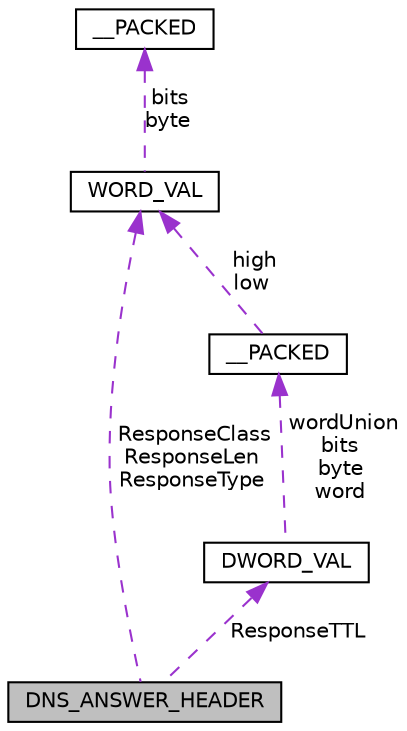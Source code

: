 digraph "DNS_ANSWER_HEADER"
{
  edge [fontname="Helvetica",fontsize="10",labelfontname="Helvetica",labelfontsize="10"];
  node [fontname="Helvetica",fontsize="10",shape=record];
  Node1 [label="DNS_ANSWER_HEADER",height=0.2,width=0.4,color="black", fillcolor="grey75", style="filled", fontcolor="black"];
  Node2 -> Node1 [dir="back",color="darkorchid3",fontsize="10",style="dashed",label=" ResponseClass\nResponseLen\nResponseType" ,fontname="Helvetica"];
  Node2 [label="WORD_VAL",height=0.2,width=0.4,color="black", fillcolor="white", style="filled",URL="$union_w_o_r_d___v_a_l.html"];
  Node3 -> Node2 [dir="back",color="darkorchid3",fontsize="10",style="dashed",label=" bits\nbyte" ,fontname="Helvetica"];
  Node3 [label="__PACKED",height=0.2,width=0.4,color="black", fillcolor="white", style="filled",URL="$struct_w_o_r_d___v_a_l_1_1_____p_a_c_k_e_d.html"];
  Node4 -> Node1 [dir="back",color="darkorchid3",fontsize="10",style="dashed",label=" ResponseTTL" ,fontname="Helvetica"];
  Node4 [label="DWORD_VAL",height=0.2,width=0.4,color="black", fillcolor="white", style="filled",URL="$union_d_w_o_r_d___v_a_l.html"];
  Node5 -> Node4 [dir="back",color="darkorchid3",fontsize="10",style="dashed",label=" wordUnion\nbits\nbyte\nword" ,fontname="Helvetica"];
  Node5 [label="__PACKED",height=0.2,width=0.4,color="black", fillcolor="white", style="filled",URL="$struct_d_w_o_r_d___v_a_l_1_1_____p_a_c_k_e_d.html"];
  Node2 -> Node5 [dir="back",color="darkorchid3",fontsize="10",style="dashed",label=" high\nlow" ,fontname="Helvetica"];
}
